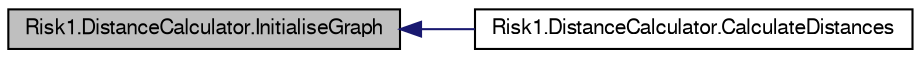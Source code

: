 digraph G
{
  bgcolor="transparent";
  edge [fontname="FreeSans",fontsize="10",labelfontname="FreeSans",labelfontsize="10"];
  node [fontname="FreeSans",fontsize="10",shape=record];
  rankdir="LR";
  Node1 [label="Risk1.DistanceCalculator.InitialiseGraph",height=0.2,width=0.4,color="black", fillcolor="grey75", style="filled" fontcolor="black"];
  Node1 -> Node2 [dir="back",color="midnightblue",fontsize="10",style="solid",fontname="FreeSans"];
  Node2 [label="Risk1.DistanceCalculator.CalculateDistances",height=0.2,width=0.4,color="black",URL="$classRisk1_1_1DistanceCalculator.html#aae864aa0c7d7f77765a33237828f7c6d"];
}
